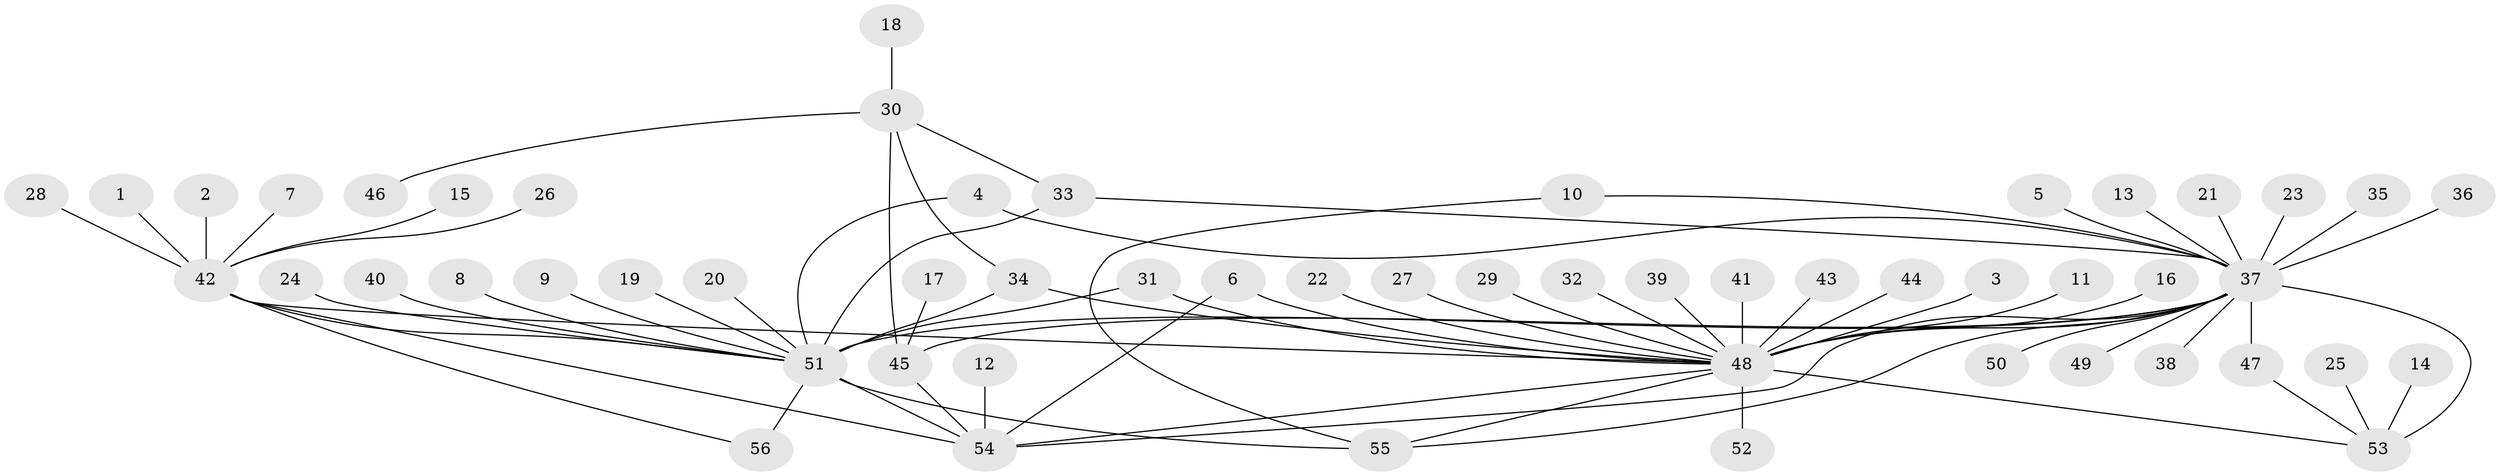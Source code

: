 // original degree distribution, {6: 0.01818181818181818, 4: 0.03636363636363636, 3: 0.06363636363636363, 16: 0.01818181818181818, 15: 0.00909090909090909, 2: 0.2545454545454545, 13: 0.00909090909090909, 1: 0.5363636363636364, 5: 0.01818181818181818, 18: 0.00909090909090909, 8: 0.00909090909090909, 9: 0.00909090909090909, 11: 0.00909090909090909}
// Generated by graph-tools (version 1.1) at 2025/49/03/09/25 03:49:51]
// undirected, 56 vertices, 73 edges
graph export_dot {
graph [start="1"]
  node [color=gray90,style=filled];
  1;
  2;
  3;
  4;
  5;
  6;
  7;
  8;
  9;
  10;
  11;
  12;
  13;
  14;
  15;
  16;
  17;
  18;
  19;
  20;
  21;
  22;
  23;
  24;
  25;
  26;
  27;
  28;
  29;
  30;
  31;
  32;
  33;
  34;
  35;
  36;
  37;
  38;
  39;
  40;
  41;
  42;
  43;
  44;
  45;
  46;
  47;
  48;
  49;
  50;
  51;
  52;
  53;
  54;
  55;
  56;
  1 -- 42 [weight=1.0];
  2 -- 42 [weight=1.0];
  3 -- 48 [weight=1.0];
  4 -- 37 [weight=1.0];
  4 -- 51 [weight=1.0];
  5 -- 37 [weight=1.0];
  6 -- 48 [weight=1.0];
  6 -- 54 [weight=1.0];
  7 -- 42 [weight=1.0];
  8 -- 51 [weight=1.0];
  9 -- 51 [weight=1.0];
  10 -- 37 [weight=1.0];
  10 -- 55 [weight=1.0];
  11 -- 48 [weight=1.0];
  12 -- 54 [weight=1.0];
  13 -- 37 [weight=1.0];
  14 -- 53 [weight=1.0];
  15 -- 42 [weight=1.0];
  16 -- 48 [weight=1.0];
  17 -- 45 [weight=1.0];
  18 -- 30 [weight=1.0];
  19 -- 51 [weight=1.0];
  20 -- 51 [weight=1.0];
  21 -- 37 [weight=1.0];
  22 -- 48 [weight=1.0];
  23 -- 37 [weight=1.0];
  24 -- 51 [weight=1.0];
  25 -- 53 [weight=1.0];
  26 -- 42 [weight=1.0];
  27 -- 48 [weight=1.0];
  28 -- 42 [weight=1.0];
  29 -- 48 [weight=1.0];
  30 -- 33 [weight=1.0];
  30 -- 34 [weight=1.0];
  30 -- 45 [weight=1.0];
  30 -- 46 [weight=1.0];
  31 -- 48 [weight=1.0];
  31 -- 51 [weight=1.0];
  32 -- 48 [weight=1.0];
  33 -- 37 [weight=1.0];
  33 -- 51 [weight=1.0];
  34 -- 48 [weight=1.0];
  34 -- 51 [weight=1.0];
  35 -- 37 [weight=1.0];
  36 -- 37 [weight=1.0];
  37 -- 38 [weight=1.0];
  37 -- 45 [weight=1.0];
  37 -- 47 [weight=1.0];
  37 -- 48 [weight=5.0];
  37 -- 49 [weight=1.0];
  37 -- 50 [weight=1.0];
  37 -- 51 [weight=4.0];
  37 -- 53 [weight=2.0];
  37 -- 54 [weight=1.0];
  37 -- 55 [weight=2.0];
  39 -- 48 [weight=1.0];
  40 -- 51 [weight=1.0];
  41 -- 48 [weight=1.0];
  42 -- 48 [weight=1.0];
  42 -- 51 [weight=1.0];
  42 -- 54 [weight=1.0];
  42 -- 56 [weight=1.0];
  43 -- 48 [weight=1.0];
  44 -- 48 [weight=1.0];
  45 -- 54 [weight=1.0];
  47 -- 53 [weight=1.0];
  48 -- 52 [weight=2.0];
  48 -- 53 [weight=1.0];
  48 -- 54 [weight=1.0];
  48 -- 55 [weight=1.0];
  51 -- 54 [weight=1.0];
  51 -- 55 [weight=2.0];
  51 -- 56 [weight=1.0];
}
